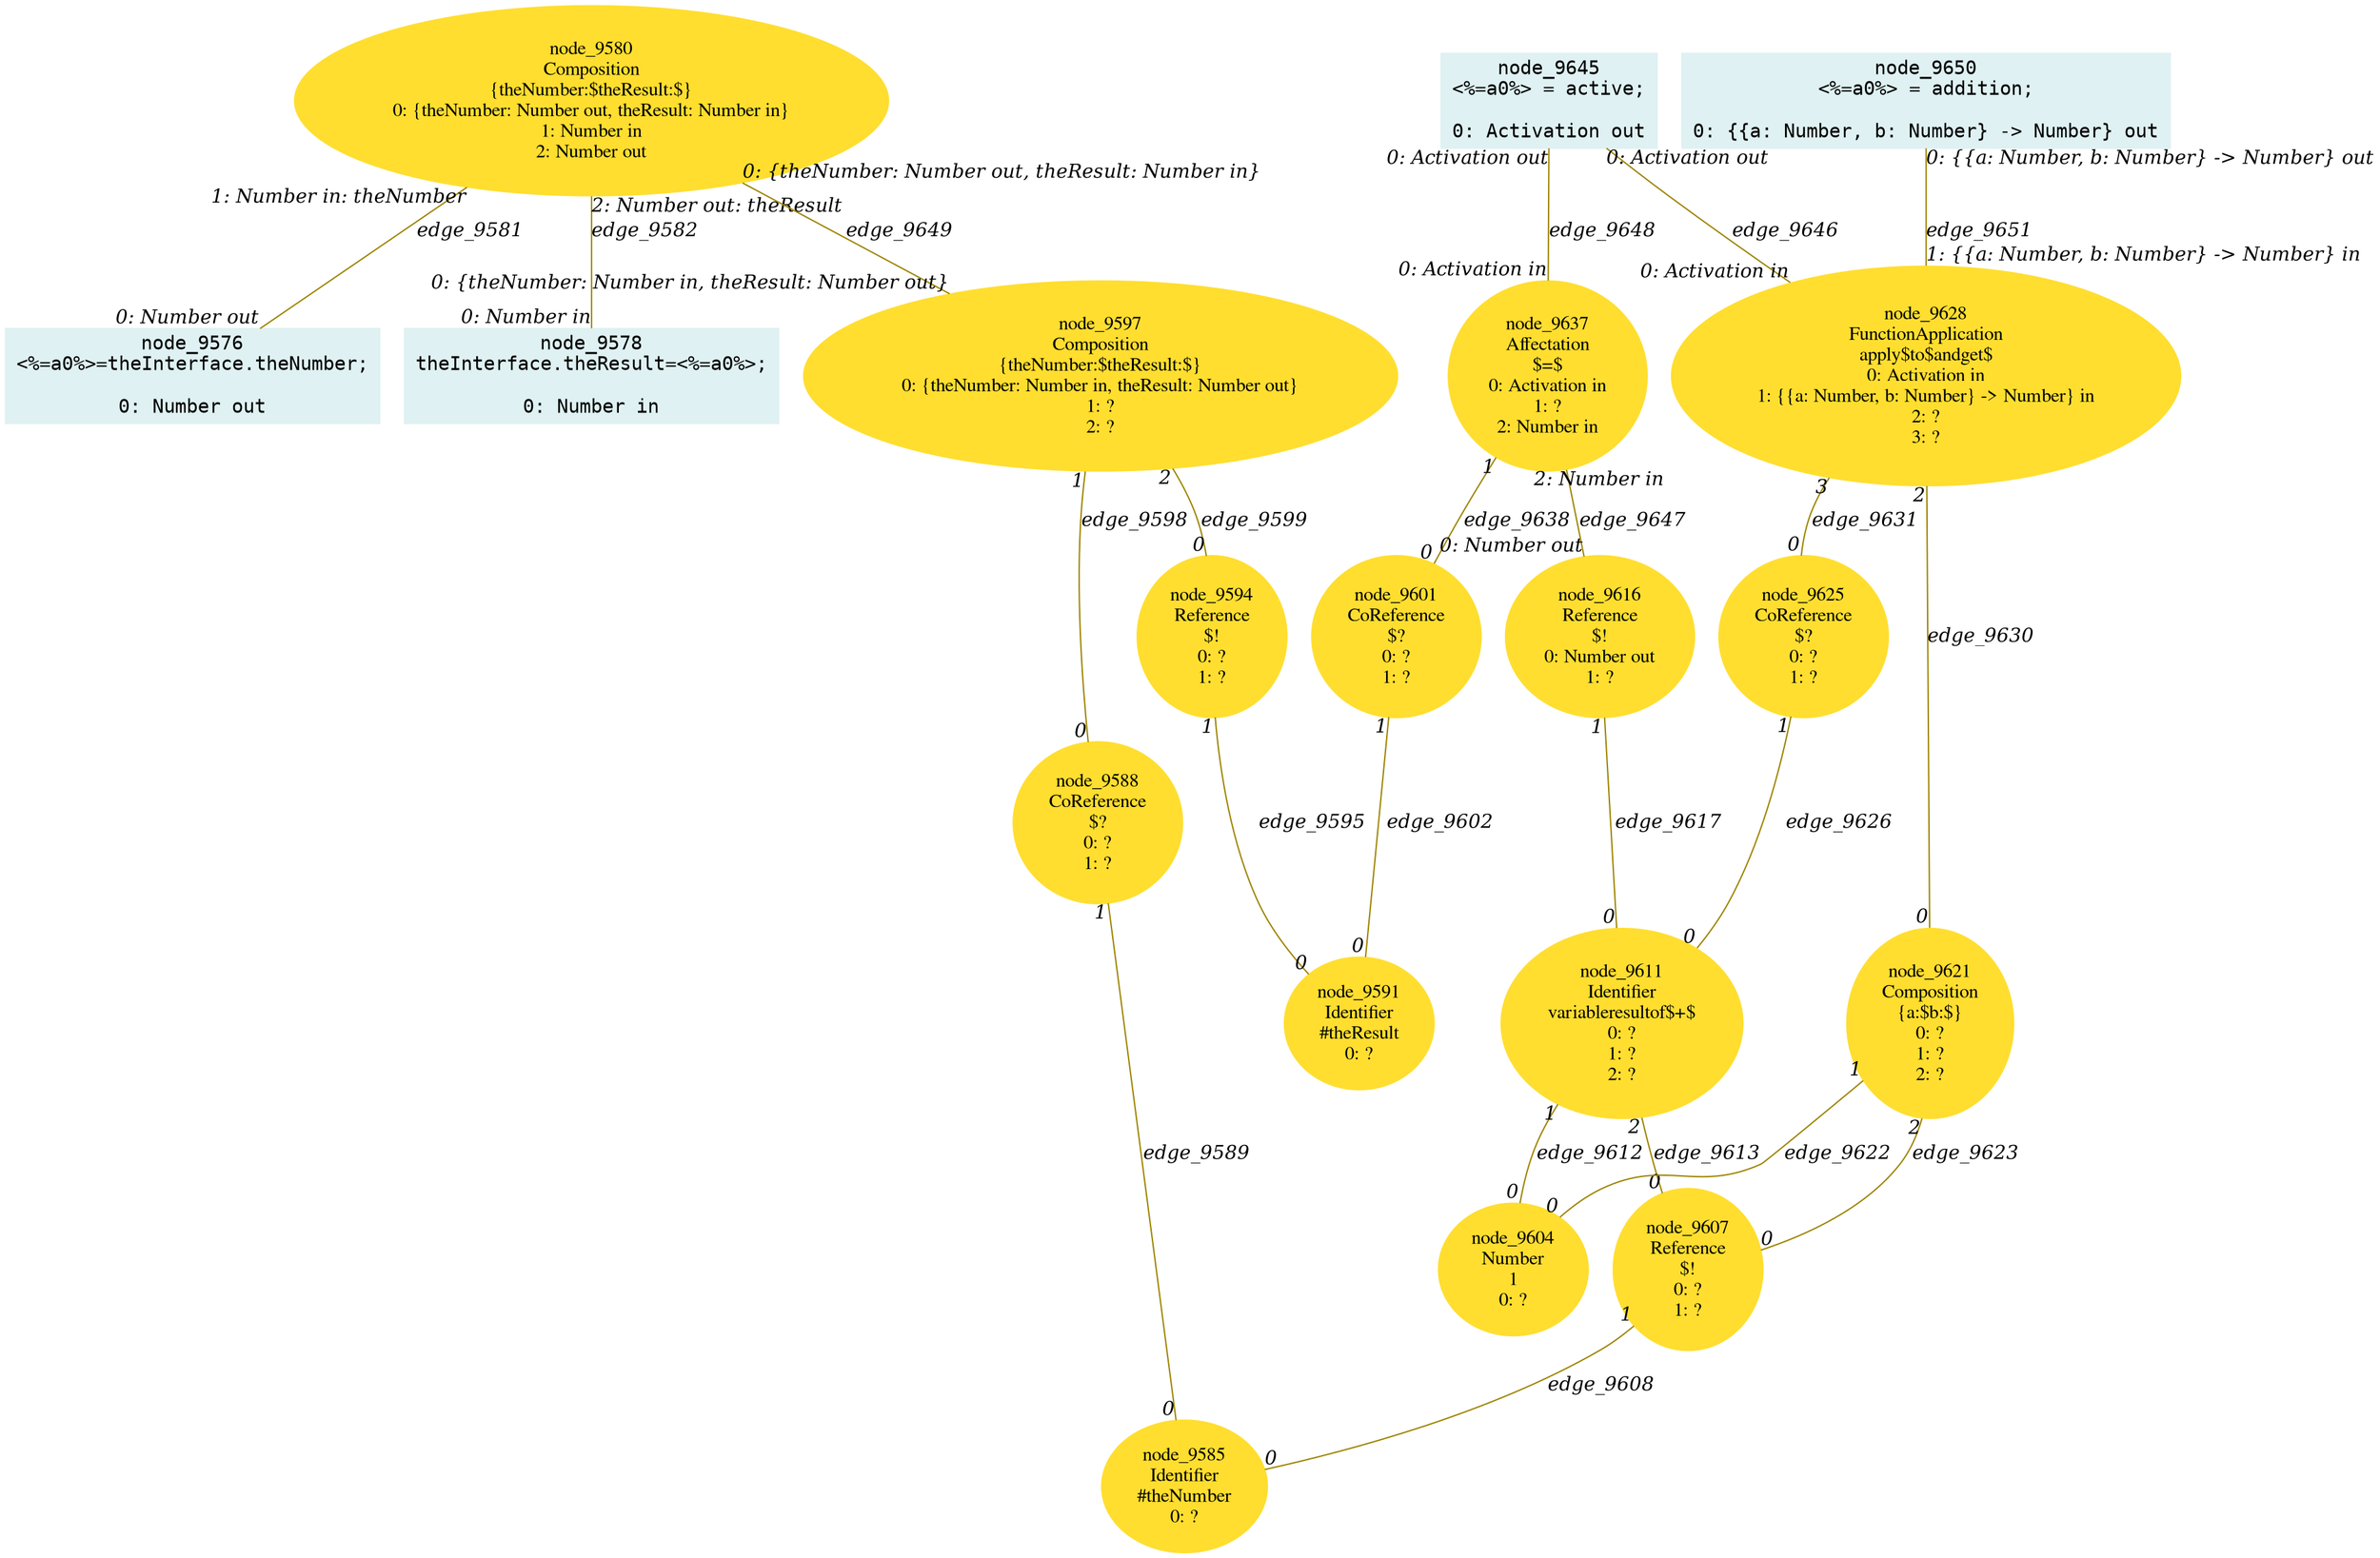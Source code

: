 digraph g{node_9576 [shape="box", style="filled", color="#dff1f2", fontname="Courier", label="node_9576
<%=a0%>=theInterface.theNumber;

0: Number out" ]
node_9578 [shape="box", style="filled", color="#dff1f2", fontname="Courier", label="node_9578
theInterface.theResult=<%=a0%>;

0: Number in" ]
node_9580 [shape="ellipse", style="filled", color="#ffde2f", fontname="Times", label="node_9580
Composition
{theNumber:$theResult:$}
0: {theNumber: Number out, theResult: Number in}
1: Number in
2: Number out" ]
node_9585 [shape="ellipse", style="filled", color="#ffde2f", fontname="Times", label="node_9585
Identifier
#theNumber
0: ?" ]
node_9588 [shape="ellipse", style="filled", color="#ffde2f", fontname="Times", label="node_9588
CoReference
$?
0: ?
1: ?" ]
node_9591 [shape="ellipse", style="filled", color="#ffde2f", fontname="Times", label="node_9591
Identifier
#theResult
0: ?" ]
node_9594 [shape="ellipse", style="filled", color="#ffde2f", fontname="Times", label="node_9594
Reference
$!
0: ?
1: ?" ]
node_9597 [shape="ellipse", style="filled", color="#ffde2f", fontname="Times", label="node_9597
Composition
{theNumber:$theResult:$}
0: {theNumber: Number in, theResult: Number out}
1: ?
2: ?" ]
node_9601 [shape="ellipse", style="filled", color="#ffde2f", fontname="Times", label="node_9601
CoReference
$?
0: ?
1: ?" ]
node_9604 [shape="ellipse", style="filled", color="#ffde2f", fontname="Times", label="node_9604
Number
1
0: ?" ]
node_9607 [shape="ellipse", style="filled", color="#ffde2f", fontname="Times", label="node_9607
Reference
$!
0: ?
1: ?" ]
node_9611 [shape="ellipse", style="filled", color="#ffde2f", fontname="Times", label="node_9611
Identifier
variableresultof$+$
0: ?
1: ?
2: ?" ]
node_9616 [shape="ellipse", style="filled", color="#ffde2f", fontname="Times", label="node_9616
Reference
$!
0: Number out
1: ?" ]
node_9621 [shape="ellipse", style="filled", color="#ffde2f", fontname="Times", label="node_9621
Composition
{a:$b:$}
0: ?
1: ?
2: ?" ]
node_9625 [shape="ellipse", style="filled", color="#ffde2f", fontname="Times", label="node_9625
CoReference
$?
0: ?
1: ?" ]
node_9628 [shape="ellipse", style="filled", color="#ffde2f", fontname="Times", label="node_9628
FunctionApplication
apply$to$andget$
0: Activation in
1: {{a: Number, b: Number} -> Number} in
2: ?
3: ?" ]
node_9637 [shape="ellipse", style="filled", color="#ffde2f", fontname="Times", label="node_9637
Affectation
$=$
0: Activation in
1: ?
2: Number in" ]
node_9645 [shape="box", style="filled", color="#dff1f2", fontname="Courier", label="node_9645
<%=a0%> = active;

0: Activation out" ]
node_9650 [shape="box", style="filled", color="#dff1f2", fontname="Courier", label="node_9650
<%=a0%> = addition;

0: {{a: Number, b: Number} -> Number} out" ]
node_9580 -> node_9576 [dir=none, arrowHead=none, fontname="Times-Italic", arrowsize=1, color="#9d8400", label="edge_9581",  headlabel="0: Number out", taillabel="1: Number in: theNumber" ]
node_9580 -> node_9578 [dir=none, arrowHead=none, fontname="Times-Italic", arrowsize=1, color="#9d8400", label="edge_9582",  headlabel="0: Number in", taillabel="2: Number out: theResult" ]
node_9588 -> node_9585 [dir=none, arrowHead=none, fontname="Times-Italic", arrowsize=1, color="#9d8400", label="edge_9589",  headlabel="0", taillabel="1" ]
node_9594 -> node_9591 [dir=none, arrowHead=none, fontname="Times-Italic", arrowsize=1, color="#9d8400", label="edge_9595",  headlabel="0", taillabel="1" ]
node_9597 -> node_9588 [dir=none, arrowHead=none, fontname="Times-Italic", arrowsize=1, color="#9d8400", label="edge_9598",  headlabel="0", taillabel="1" ]
node_9597 -> node_9594 [dir=none, arrowHead=none, fontname="Times-Italic", arrowsize=1, color="#9d8400", label="edge_9599",  headlabel="0", taillabel="2" ]
node_9601 -> node_9591 [dir=none, arrowHead=none, fontname="Times-Italic", arrowsize=1, color="#9d8400", label="edge_9602",  headlabel="0", taillabel="1" ]
node_9607 -> node_9585 [dir=none, arrowHead=none, fontname="Times-Italic", arrowsize=1, color="#9d8400", label="edge_9608",  headlabel="0", taillabel="1" ]
node_9611 -> node_9604 [dir=none, arrowHead=none, fontname="Times-Italic", arrowsize=1, color="#9d8400", label="edge_9612",  headlabel="0", taillabel="1" ]
node_9611 -> node_9607 [dir=none, arrowHead=none, fontname="Times-Italic", arrowsize=1, color="#9d8400", label="edge_9613",  headlabel="0", taillabel="2" ]
node_9616 -> node_9611 [dir=none, arrowHead=none, fontname="Times-Italic", arrowsize=1, color="#9d8400", label="edge_9617",  headlabel="0", taillabel="1" ]
node_9621 -> node_9604 [dir=none, arrowHead=none, fontname="Times-Italic", arrowsize=1, color="#9d8400", label="edge_9622",  headlabel="0", taillabel="1" ]
node_9621 -> node_9607 [dir=none, arrowHead=none, fontname="Times-Italic", arrowsize=1, color="#9d8400", label="edge_9623",  headlabel="0", taillabel="2" ]
node_9625 -> node_9611 [dir=none, arrowHead=none, fontname="Times-Italic", arrowsize=1, color="#9d8400", label="edge_9626",  headlabel="0", taillabel="1" ]
node_9628 -> node_9621 [dir=none, arrowHead=none, fontname="Times-Italic", arrowsize=1, color="#9d8400", label="edge_9630",  headlabel="0", taillabel="2" ]
node_9628 -> node_9625 [dir=none, arrowHead=none, fontname="Times-Italic", arrowsize=1, color="#9d8400", label="edge_9631",  headlabel="0", taillabel="3" ]
node_9637 -> node_9601 [dir=none, arrowHead=none, fontname="Times-Italic", arrowsize=1, color="#9d8400", label="edge_9638",  headlabel="0", taillabel="1" ]
node_9645 -> node_9628 [dir=none, arrowHead=none, fontname="Times-Italic", arrowsize=1, color="#9d8400", label="edge_9646",  headlabel="0: Activation in", taillabel="0: Activation out" ]
node_9637 -> node_9616 [dir=none, arrowHead=none, fontname="Times-Italic", arrowsize=1, color="#9d8400", label="edge_9647",  headlabel="0: Number out", taillabel="2: Number in" ]
node_9645 -> node_9637 [dir=none, arrowHead=none, fontname="Times-Italic", arrowsize=1, color="#9d8400", label="edge_9648",  headlabel="0: Activation in", taillabel="0: Activation out" ]
node_9580 -> node_9597 [dir=none, arrowHead=none, fontname="Times-Italic", arrowsize=1, color="#9d8400", label="edge_9649",  headlabel="0: {theNumber: Number in, theResult: Number out}", taillabel="0: {theNumber: Number out, theResult: Number in}" ]
node_9650 -> node_9628 [dir=none, arrowHead=none, fontname="Times-Italic", arrowsize=1, color="#9d8400", label="edge_9651",  headlabel="1: {{a: Number, b: Number} -> Number} in", taillabel="0: {{a: Number, b: Number} -> Number} out" ]
}